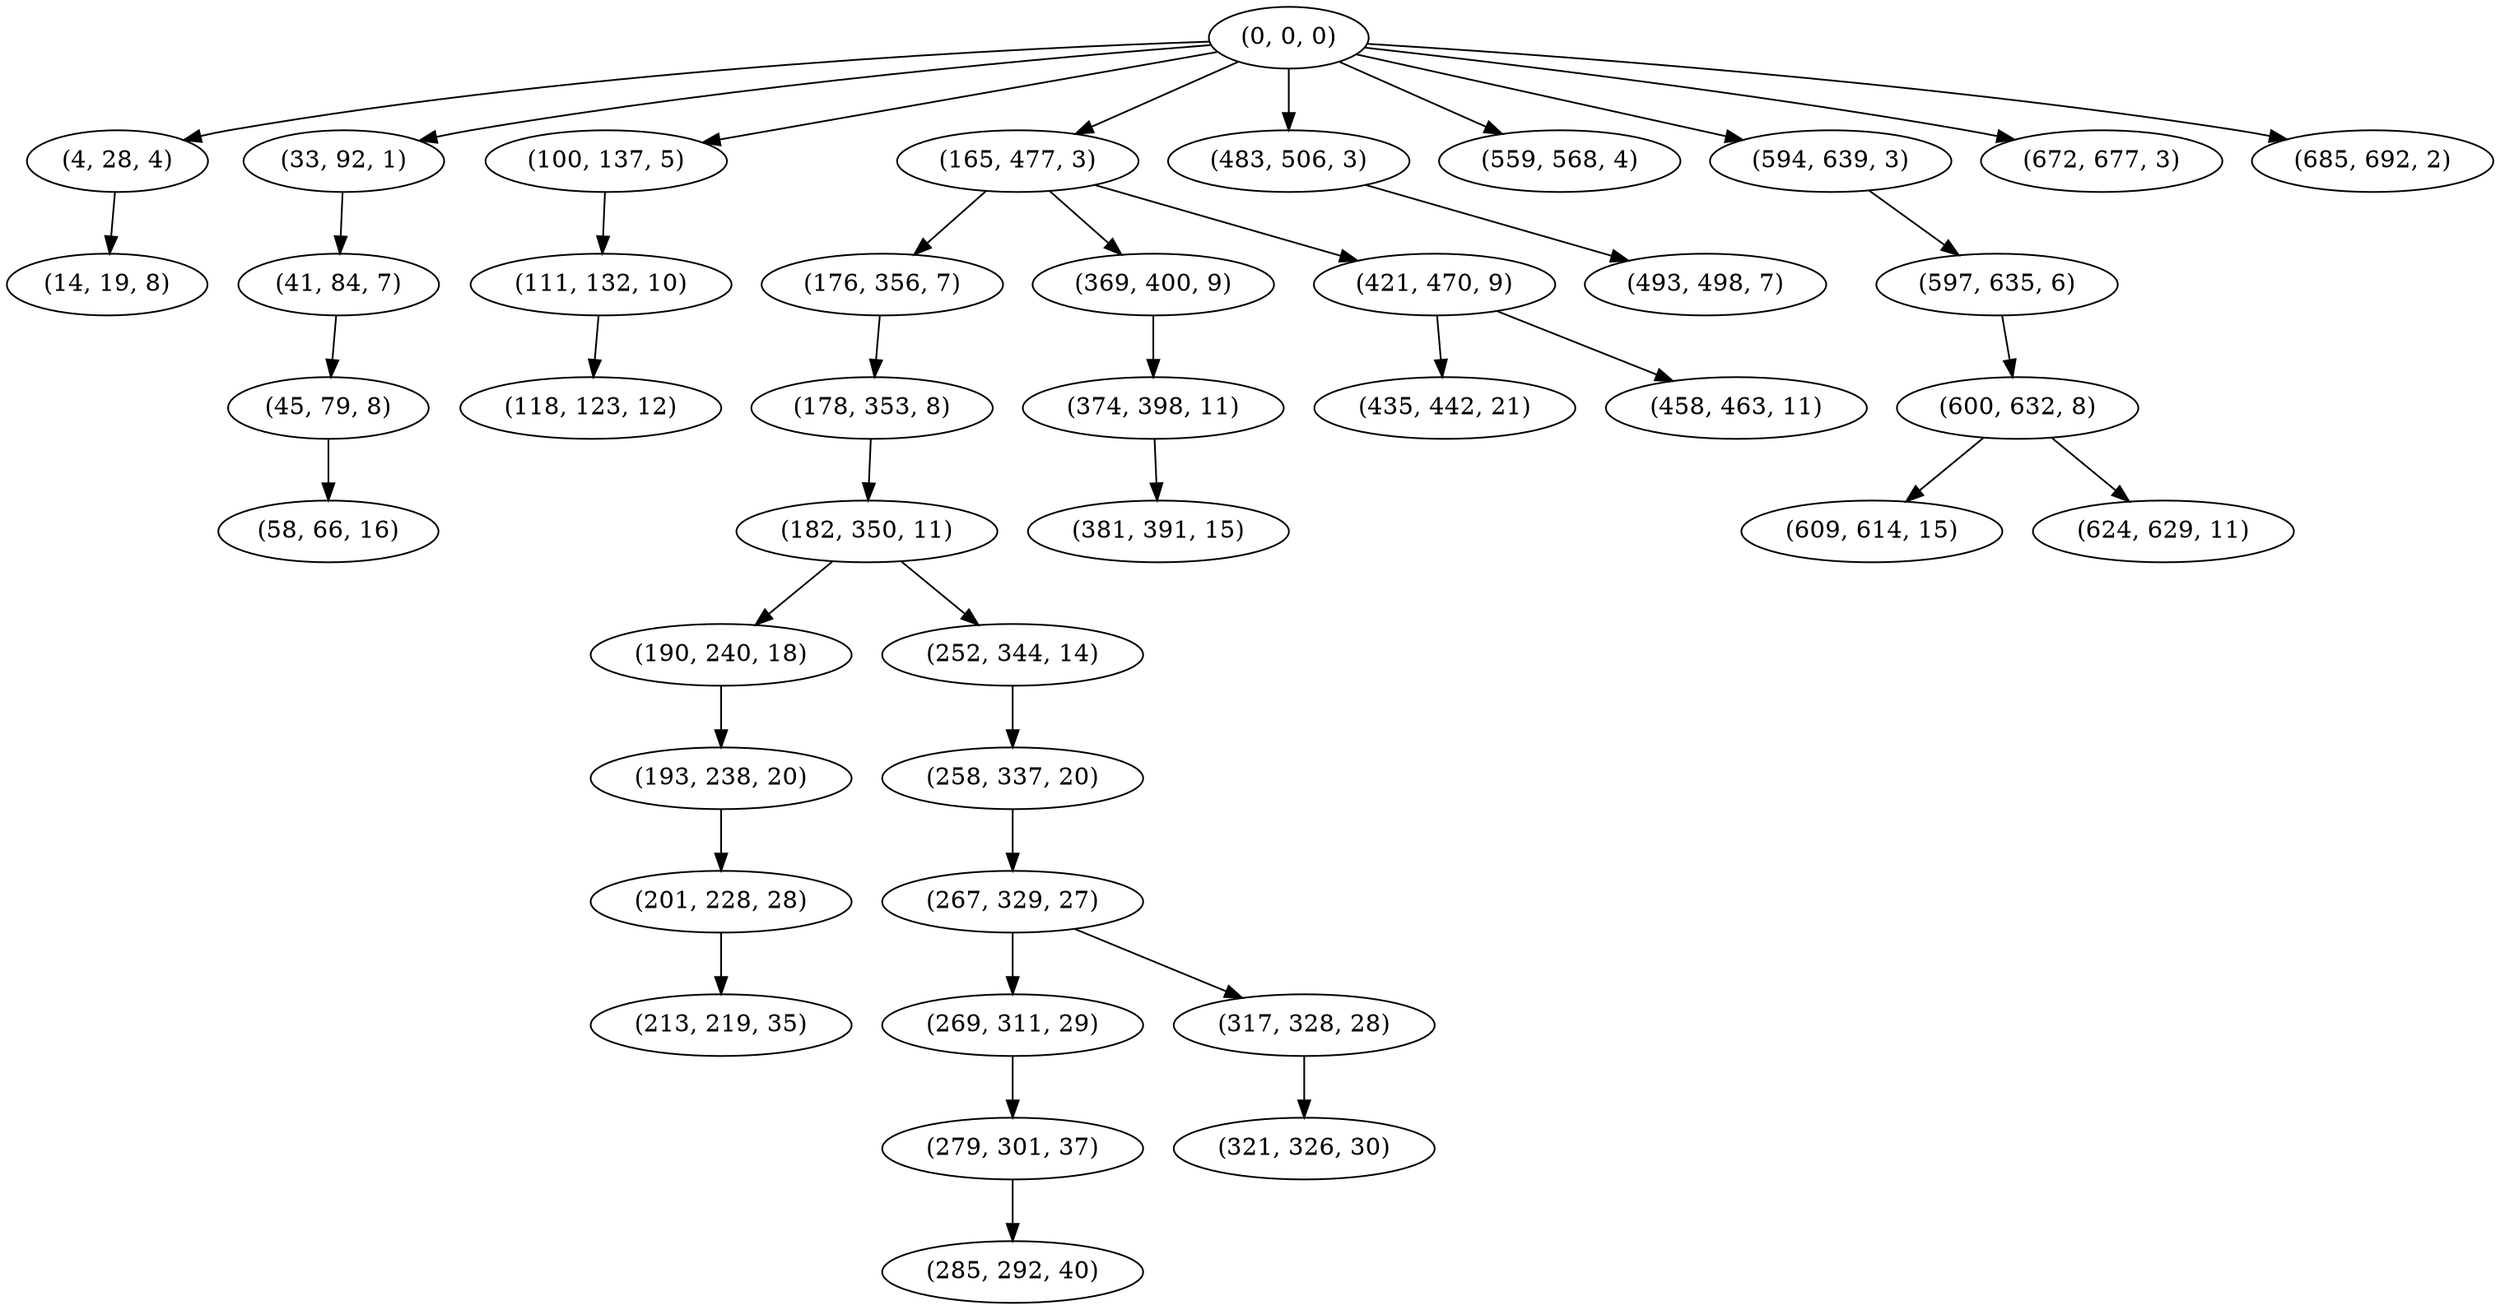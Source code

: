 digraph tree {
    "(0, 0, 0)";
    "(4, 28, 4)";
    "(14, 19, 8)";
    "(33, 92, 1)";
    "(41, 84, 7)";
    "(45, 79, 8)";
    "(58, 66, 16)";
    "(100, 137, 5)";
    "(111, 132, 10)";
    "(118, 123, 12)";
    "(165, 477, 3)";
    "(176, 356, 7)";
    "(178, 353, 8)";
    "(182, 350, 11)";
    "(190, 240, 18)";
    "(193, 238, 20)";
    "(201, 228, 28)";
    "(213, 219, 35)";
    "(252, 344, 14)";
    "(258, 337, 20)";
    "(267, 329, 27)";
    "(269, 311, 29)";
    "(279, 301, 37)";
    "(285, 292, 40)";
    "(317, 328, 28)";
    "(321, 326, 30)";
    "(369, 400, 9)";
    "(374, 398, 11)";
    "(381, 391, 15)";
    "(421, 470, 9)";
    "(435, 442, 21)";
    "(458, 463, 11)";
    "(483, 506, 3)";
    "(493, 498, 7)";
    "(559, 568, 4)";
    "(594, 639, 3)";
    "(597, 635, 6)";
    "(600, 632, 8)";
    "(609, 614, 15)";
    "(624, 629, 11)";
    "(672, 677, 3)";
    "(685, 692, 2)";
    "(0, 0, 0)" -> "(4, 28, 4)";
    "(0, 0, 0)" -> "(33, 92, 1)";
    "(0, 0, 0)" -> "(100, 137, 5)";
    "(0, 0, 0)" -> "(165, 477, 3)";
    "(0, 0, 0)" -> "(483, 506, 3)";
    "(0, 0, 0)" -> "(559, 568, 4)";
    "(0, 0, 0)" -> "(594, 639, 3)";
    "(0, 0, 0)" -> "(672, 677, 3)";
    "(0, 0, 0)" -> "(685, 692, 2)";
    "(4, 28, 4)" -> "(14, 19, 8)";
    "(33, 92, 1)" -> "(41, 84, 7)";
    "(41, 84, 7)" -> "(45, 79, 8)";
    "(45, 79, 8)" -> "(58, 66, 16)";
    "(100, 137, 5)" -> "(111, 132, 10)";
    "(111, 132, 10)" -> "(118, 123, 12)";
    "(165, 477, 3)" -> "(176, 356, 7)";
    "(165, 477, 3)" -> "(369, 400, 9)";
    "(165, 477, 3)" -> "(421, 470, 9)";
    "(176, 356, 7)" -> "(178, 353, 8)";
    "(178, 353, 8)" -> "(182, 350, 11)";
    "(182, 350, 11)" -> "(190, 240, 18)";
    "(182, 350, 11)" -> "(252, 344, 14)";
    "(190, 240, 18)" -> "(193, 238, 20)";
    "(193, 238, 20)" -> "(201, 228, 28)";
    "(201, 228, 28)" -> "(213, 219, 35)";
    "(252, 344, 14)" -> "(258, 337, 20)";
    "(258, 337, 20)" -> "(267, 329, 27)";
    "(267, 329, 27)" -> "(269, 311, 29)";
    "(267, 329, 27)" -> "(317, 328, 28)";
    "(269, 311, 29)" -> "(279, 301, 37)";
    "(279, 301, 37)" -> "(285, 292, 40)";
    "(317, 328, 28)" -> "(321, 326, 30)";
    "(369, 400, 9)" -> "(374, 398, 11)";
    "(374, 398, 11)" -> "(381, 391, 15)";
    "(421, 470, 9)" -> "(435, 442, 21)";
    "(421, 470, 9)" -> "(458, 463, 11)";
    "(483, 506, 3)" -> "(493, 498, 7)";
    "(594, 639, 3)" -> "(597, 635, 6)";
    "(597, 635, 6)" -> "(600, 632, 8)";
    "(600, 632, 8)" -> "(609, 614, 15)";
    "(600, 632, 8)" -> "(624, 629, 11)";
}
